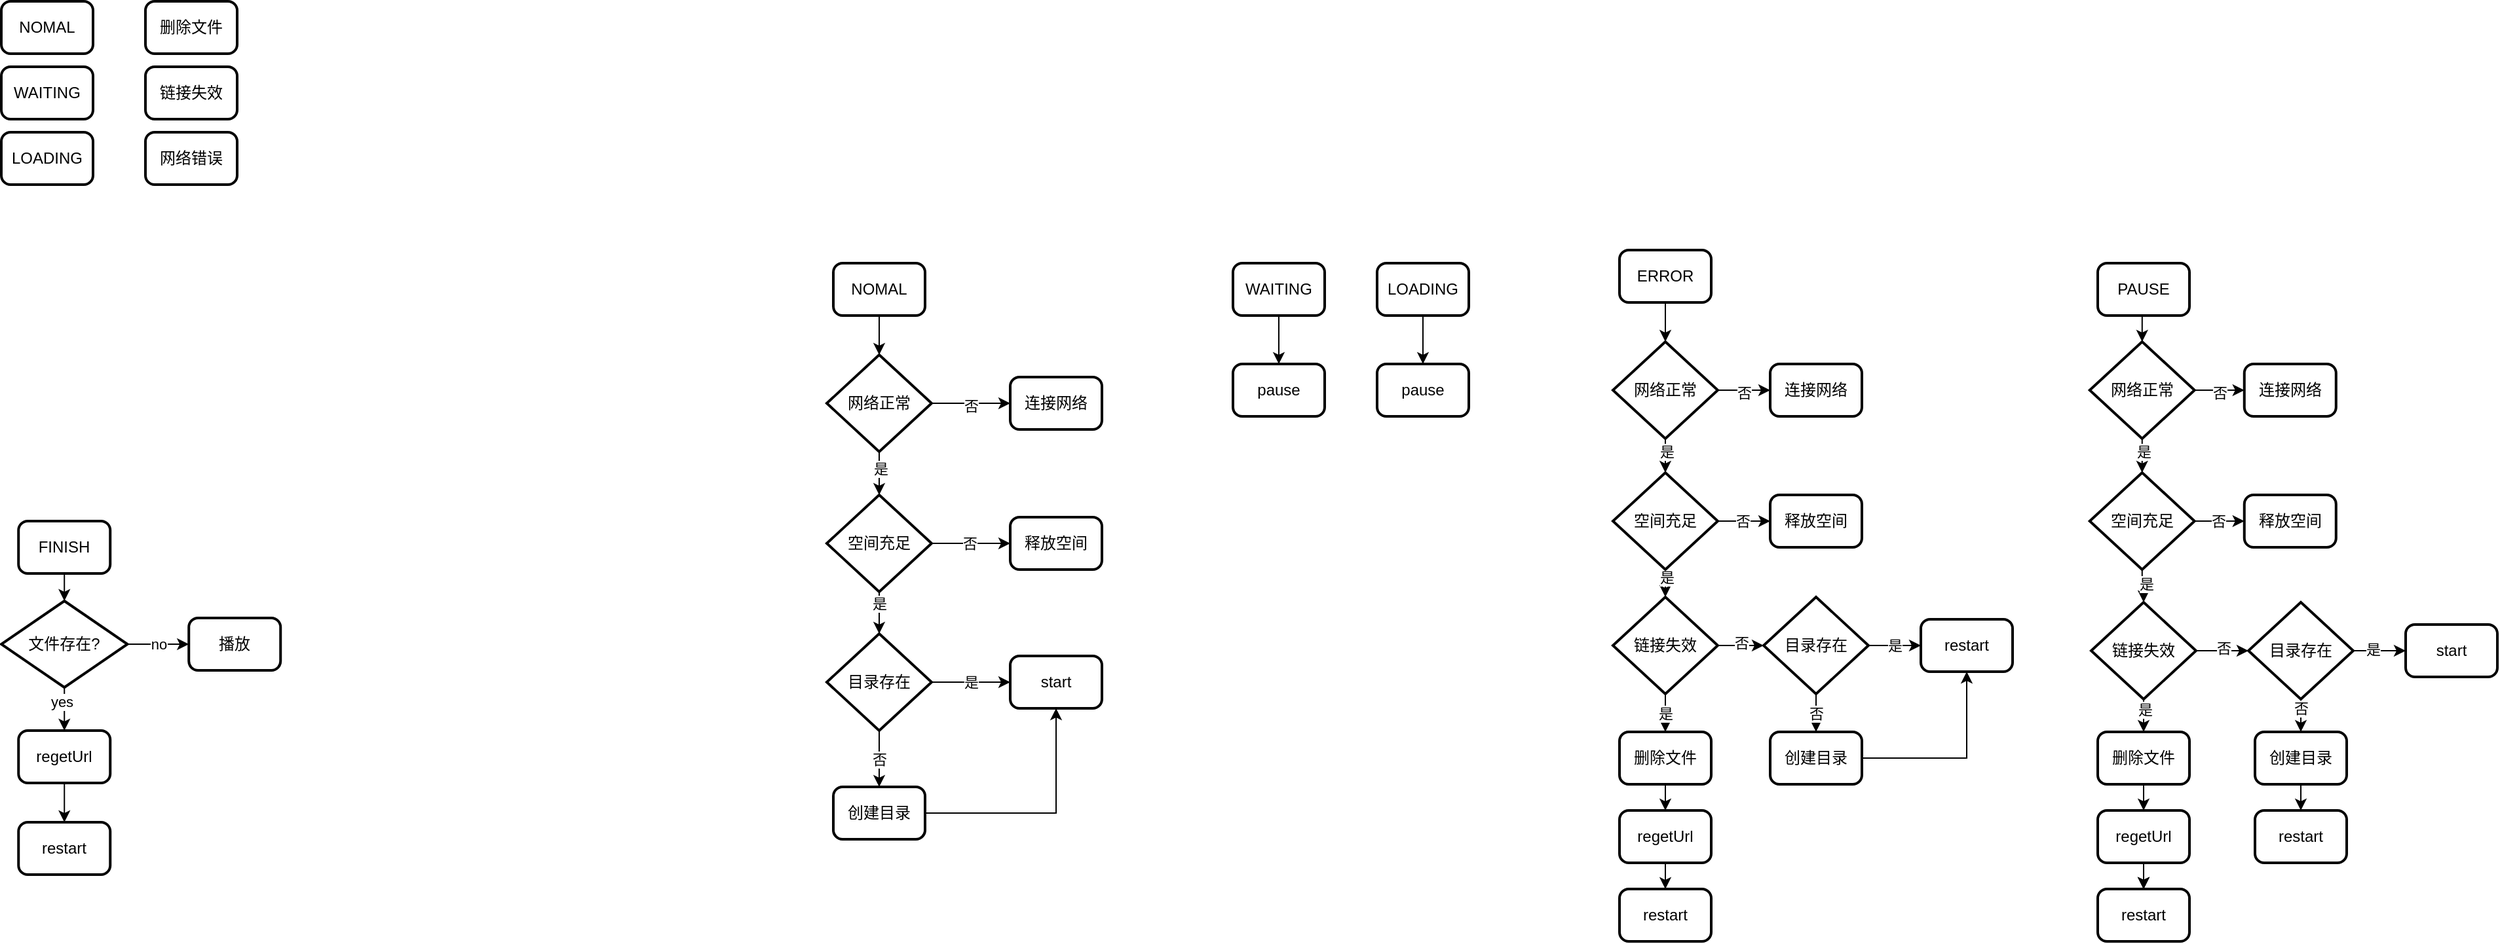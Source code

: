 <mxfile version="20.6.2" type="github">
  <diagram id="6a731a19-8d31-9384-78a2-239565b7b9f0" name="Page-1">
    <mxGraphModel dx="1426" dy="794" grid="1" gridSize="10" guides="1" tooltips="1" connect="1" arrows="1" fold="1" page="1" pageScale="1" pageWidth="1169" pageHeight="827" background="none" math="0" shadow="0">
      <root>
        <mxCell id="0" />
        <mxCell id="1" parent="0" />
        <mxCell id="usGLS5AZv1tKTAUmgrRM-55" value="链接失效" style="rounded=1;whiteSpace=wrap;html=1;absoluteArcSize=1;arcSize=14;strokeWidth=2;" vertex="1" parent="1">
          <mxGeometry x="220" y="160" width="70" height="40" as="geometry" />
        </mxCell>
        <mxCell id="usGLS5AZv1tKTAUmgrRM-56" value="删除文件" style="rounded=1;whiteSpace=wrap;html=1;absoluteArcSize=1;arcSize=14;strokeWidth=2;" vertex="1" parent="1">
          <mxGeometry x="220" y="110" width="70" height="40" as="geometry" />
        </mxCell>
        <mxCell id="usGLS5AZv1tKTAUmgrRM-58" value="NOMAL" style="rounded=1;whiteSpace=wrap;html=1;absoluteArcSize=1;arcSize=14;strokeWidth=2;" vertex="1" parent="1">
          <mxGeometry x="110" y="110" width="70" height="40" as="geometry" />
        </mxCell>
        <mxCell id="usGLS5AZv1tKTAUmgrRM-59" value="WAITING" style="rounded=1;whiteSpace=wrap;html=1;absoluteArcSize=1;arcSize=14;strokeWidth=2;" vertex="1" parent="1">
          <mxGeometry x="110" y="160" width="70" height="40" as="geometry" />
        </mxCell>
        <mxCell id="usGLS5AZv1tKTAUmgrRM-60" value="LOADING" style="rounded=1;whiteSpace=wrap;html=1;absoluteArcSize=1;arcSize=14;strokeWidth=2;" vertex="1" parent="1">
          <mxGeometry x="110" y="210" width="70" height="40" as="geometry" />
        </mxCell>
        <mxCell id="usGLS5AZv1tKTAUmgrRM-133" style="edgeStyle=orthogonalEdgeStyle;rounded=0;orthogonalLoop=1;jettySize=auto;html=1;exitX=0.5;exitY=1;exitDx=0;exitDy=0;entryX=0.5;entryY=0;entryDx=0;entryDy=0;entryPerimeter=0;" edge="1" parent="1" source="usGLS5AZv1tKTAUmgrRM-61" target="usGLS5AZv1tKTAUmgrRM-124">
          <mxGeometry relative="1" as="geometry" />
        </mxCell>
        <mxCell id="usGLS5AZv1tKTAUmgrRM-61" value="ERROR" style="rounded=1;whiteSpace=wrap;html=1;absoluteArcSize=1;arcSize=14;strokeWidth=2;" vertex="1" parent="1">
          <mxGeometry x="1345" y="300" width="70" height="40" as="geometry" />
        </mxCell>
        <mxCell id="usGLS5AZv1tKTAUmgrRM-67" style="edgeStyle=orthogonalEdgeStyle;rounded=0;orthogonalLoop=1;jettySize=auto;html=1;exitX=0.5;exitY=1;exitDx=0;exitDy=0;entryX=0.5;entryY=0;entryDx=0;entryDy=0;entryPerimeter=0;" edge="1" parent="1" source="usGLS5AZv1tKTAUmgrRM-62" target="usGLS5AZv1tKTAUmgrRM-66">
          <mxGeometry relative="1" as="geometry" />
        </mxCell>
        <mxCell id="usGLS5AZv1tKTAUmgrRM-62" value="FINISH" style="rounded=1;whiteSpace=wrap;html=1;absoluteArcSize=1;arcSize=14;strokeWidth=2;" vertex="1" parent="1">
          <mxGeometry x="123.12" y="507" width="70" height="40" as="geometry" />
        </mxCell>
        <mxCell id="usGLS5AZv1tKTAUmgrRM-63" value="网络错误" style="rounded=1;whiteSpace=wrap;html=1;absoluteArcSize=1;arcSize=14;strokeWidth=2;" vertex="1" parent="1">
          <mxGeometry x="220" y="210" width="70" height="40" as="geometry" />
        </mxCell>
        <mxCell id="usGLS5AZv1tKTAUmgrRM-69" style="edgeStyle=orthogonalEdgeStyle;rounded=0;orthogonalLoop=1;jettySize=auto;html=1;exitX=0.5;exitY=1;exitDx=0;exitDy=0;exitPerimeter=0;entryX=0.5;entryY=0;entryDx=0;entryDy=0;" edge="1" parent="1" source="usGLS5AZv1tKTAUmgrRM-66" target="usGLS5AZv1tKTAUmgrRM-68">
          <mxGeometry relative="1" as="geometry" />
        </mxCell>
        <mxCell id="usGLS5AZv1tKTAUmgrRM-70" value="yes" style="edgeLabel;html=1;align=center;verticalAlign=middle;resizable=0;points=[];" vertex="1" connectable="0" parent="usGLS5AZv1tKTAUmgrRM-69">
          <mxGeometry x="-0.35" y="-2" relative="1" as="geometry">
            <mxPoint as="offset" />
          </mxGeometry>
        </mxCell>
        <mxCell id="usGLS5AZv1tKTAUmgrRM-74" value="no" style="edgeStyle=orthogonalEdgeStyle;rounded=0;orthogonalLoop=1;jettySize=auto;html=1;exitX=1;exitY=0.5;exitDx=0;exitDy=0;exitPerimeter=0;entryX=0;entryY=0.5;entryDx=0;entryDy=0;" edge="1" parent="1" source="usGLS5AZv1tKTAUmgrRM-66" target="usGLS5AZv1tKTAUmgrRM-73">
          <mxGeometry relative="1" as="geometry" />
        </mxCell>
        <mxCell id="usGLS5AZv1tKTAUmgrRM-66" value="文件存在?" style="strokeWidth=2;html=1;shape=mxgraph.flowchart.decision;whiteSpace=wrap;" vertex="1" parent="1">
          <mxGeometry x="110" y="568" width="96.25" height="66" as="geometry" />
        </mxCell>
        <mxCell id="usGLS5AZv1tKTAUmgrRM-72" style="edgeStyle=orthogonalEdgeStyle;rounded=0;orthogonalLoop=1;jettySize=auto;html=1;exitX=0.5;exitY=1;exitDx=0;exitDy=0;entryX=0.5;entryY=0;entryDx=0;entryDy=0;" edge="1" parent="1" source="usGLS5AZv1tKTAUmgrRM-68" target="usGLS5AZv1tKTAUmgrRM-71">
          <mxGeometry relative="1" as="geometry" />
        </mxCell>
        <mxCell id="usGLS5AZv1tKTAUmgrRM-68" value="regetUrl" style="rounded=1;whiteSpace=wrap;html=1;absoluteArcSize=1;arcSize=14;strokeWidth=2;" vertex="1" parent="1">
          <mxGeometry x="123.13" y="667" width="70" height="40" as="geometry" />
        </mxCell>
        <mxCell id="usGLS5AZv1tKTAUmgrRM-71" value="restart" style="rounded=1;whiteSpace=wrap;html=1;absoluteArcSize=1;arcSize=14;strokeWidth=2;" vertex="1" parent="1">
          <mxGeometry x="123.13" y="737" width="70" height="40" as="geometry" />
        </mxCell>
        <mxCell id="usGLS5AZv1tKTAUmgrRM-73" value="播放" style="rounded=1;whiteSpace=wrap;html=1;absoluteArcSize=1;arcSize=14;strokeWidth=2;" vertex="1" parent="1">
          <mxGeometry x="253.12" y="581" width="70" height="40" as="geometry" />
        </mxCell>
        <mxCell id="usGLS5AZv1tKTAUmgrRM-78" value="是" style="edgeStyle=orthogonalEdgeStyle;rounded=0;orthogonalLoop=1;jettySize=auto;html=1;exitX=0.5;exitY=1;exitDx=0;exitDy=0;exitPerimeter=0;entryX=0.5;entryY=0;entryDx=0;entryDy=0;" edge="1" parent="1" source="usGLS5AZv1tKTAUmgrRM-75" target="usGLS5AZv1tKTAUmgrRM-77">
          <mxGeometry relative="1" as="geometry" />
        </mxCell>
        <mxCell id="usGLS5AZv1tKTAUmgrRM-87" style="edgeStyle=orthogonalEdgeStyle;rounded=0;orthogonalLoop=1;jettySize=auto;html=1;exitX=1;exitY=0.5;exitDx=0;exitDy=0;exitPerimeter=0;entryX=0;entryY=0.5;entryDx=0;entryDy=0;entryPerimeter=0;" edge="1" parent="1" source="usGLS5AZv1tKTAUmgrRM-75" target="usGLS5AZv1tKTAUmgrRM-86">
          <mxGeometry relative="1" as="geometry" />
        </mxCell>
        <mxCell id="usGLS5AZv1tKTAUmgrRM-88" value="否" style="edgeLabel;html=1;align=center;verticalAlign=middle;resizable=0;points=[];" vertex="1" connectable="0" parent="usGLS5AZv1tKTAUmgrRM-87">
          <mxGeometry x="0.022" y="2" relative="1" as="geometry">
            <mxPoint as="offset" />
          </mxGeometry>
        </mxCell>
        <mxCell id="usGLS5AZv1tKTAUmgrRM-75" value="链接失效" style="strokeWidth=2;html=1;shape=mxgraph.flowchart.decision;whiteSpace=wrap;" vertex="1" parent="1">
          <mxGeometry x="1340" y="565" width="80" height="74" as="geometry" />
        </mxCell>
        <mxCell id="usGLS5AZv1tKTAUmgrRM-80" style="edgeStyle=orthogonalEdgeStyle;rounded=0;orthogonalLoop=1;jettySize=auto;html=1;exitX=0.5;exitY=1;exitDx=0;exitDy=0;entryX=0.5;entryY=0;entryDx=0;entryDy=0;" edge="1" parent="1" source="usGLS5AZv1tKTAUmgrRM-77" target="usGLS5AZv1tKTAUmgrRM-79">
          <mxGeometry relative="1" as="geometry" />
        </mxCell>
        <mxCell id="usGLS5AZv1tKTAUmgrRM-77" value="删除文件" style="rounded=1;whiteSpace=wrap;html=1;absoluteArcSize=1;arcSize=14;strokeWidth=2;" vertex="1" parent="1">
          <mxGeometry x="1345" y="668" width="70" height="40" as="geometry" />
        </mxCell>
        <mxCell id="usGLS5AZv1tKTAUmgrRM-82" style="edgeStyle=orthogonalEdgeStyle;rounded=0;orthogonalLoop=1;jettySize=auto;html=1;exitX=0.5;exitY=1;exitDx=0;exitDy=0;entryX=0.5;entryY=0;entryDx=0;entryDy=0;" edge="1" parent="1" source="usGLS5AZv1tKTAUmgrRM-79" target="usGLS5AZv1tKTAUmgrRM-81">
          <mxGeometry relative="1" as="geometry" />
        </mxCell>
        <mxCell id="usGLS5AZv1tKTAUmgrRM-79" value="regetUrl" style="rounded=1;whiteSpace=wrap;html=1;absoluteArcSize=1;arcSize=14;strokeWidth=2;" vertex="1" parent="1">
          <mxGeometry x="1345" y="728" width="70" height="40" as="geometry" />
        </mxCell>
        <mxCell id="usGLS5AZv1tKTAUmgrRM-81" value="restart" style="rounded=1;whiteSpace=wrap;html=1;absoluteArcSize=1;arcSize=14;strokeWidth=2;" vertex="1" parent="1">
          <mxGeometry x="1345" y="788" width="70" height="40" as="geometry" />
        </mxCell>
        <mxCell id="usGLS5AZv1tKTAUmgrRM-90" value="否" style="edgeStyle=orthogonalEdgeStyle;rounded=0;orthogonalLoop=1;jettySize=auto;html=1;exitX=0.5;exitY=1;exitDx=0;exitDy=0;exitPerimeter=0;" edge="1" parent="1" source="usGLS5AZv1tKTAUmgrRM-86" target="usGLS5AZv1tKTAUmgrRM-89">
          <mxGeometry relative="1" as="geometry" />
        </mxCell>
        <mxCell id="usGLS5AZv1tKTAUmgrRM-93" value="是" style="edgeStyle=orthogonalEdgeStyle;rounded=0;orthogonalLoop=1;jettySize=auto;html=1;exitX=1;exitY=0.5;exitDx=0;exitDy=0;exitPerimeter=0;entryX=0;entryY=0.5;entryDx=0;entryDy=0;" edge="1" parent="1" source="usGLS5AZv1tKTAUmgrRM-86" target="usGLS5AZv1tKTAUmgrRM-92">
          <mxGeometry relative="1" as="geometry" />
        </mxCell>
        <mxCell id="usGLS5AZv1tKTAUmgrRM-86" value="目录存在" style="strokeWidth=2;html=1;shape=mxgraph.flowchart.decision;whiteSpace=wrap;" vertex="1" parent="1">
          <mxGeometry x="1455" y="565" width="80" height="74" as="geometry" />
        </mxCell>
        <mxCell id="usGLS5AZv1tKTAUmgrRM-94" style="edgeStyle=orthogonalEdgeStyle;rounded=0;orthogonalLoop=1;jettySize=auto;html=1;exitX=1;exitY=0.5;exitDx=0;exitDy=0;entryX=0.5;entryY=1;entryDx=0;entryDy=0;" edge="1" parent="1" source="usGLS5AZv1tKTAUmgrRM-89" target="usGLS5AZv1tKTAUmgrRM-92">
          <mxGeometry relative="1" as="geometry" />
        </mxCell>
        <mxCell id="usGLS5AZv1tKTAUmgrRM-89" value="创建目录" style="rounded=1;whiteSpace=wrap;html=1;absoluteArcSize=1;arcSize=14;strokeWidth=2;" vertex="1" parent="1">
          <mxGeometry x="1460" y="668" width="70" height="40" as="geometry" />
        </mxCell>
        <mxCell id="usGLS5AZv1tKTAUmgrRM-92" value="restart" style="rounded=1;whiteSpace=wrap;html=1;absoluteArcSize=1;arcSize=14;strokeWidth=2;" vertex="1" parent="1">
          <mxGeometry x="1575" y="582" width="70" height="40" as="geometry" />
        </mxCell>
        <mxCell id="usGLS5AZv1tKTAUmgrRM-150" style="edgeStyle=orthogonalEdgeStyle;rounded=0;orthogonalLoop=1;jettySize=auto;html=1;exitX=0.5;exitY=1;exitDx=0;exitDy=0;entryX=0.5;entryY=0;entryDx=0;entryDy=0;entryPerimeter=0;" edge="1" parent="1" source="usGLS5AZv1tKTAUmgrRM-99" target="usGLS5AZv1tKTAUmgrRM-144">
          <mxGeometry relative="1" as="geometry" />
        </mxCell>
        <mxCell id="usGLS5AZv1tKTAUmgrRM-99" value="PAUSE" style="rounded=1;whiteSpace=wrap;html=1;absoluteArcSize=1;arcSize=14;strokeWidth=2;" vertex="1" parent="1">
          <mxGeometry x="1710" y="310" width="70" height="40" as="geometry" />
        </mxCell>
        <mxCell id="usGLS5AZv1tKTAUmgrRM-100" style="edgeStyle=orthogonalEdgeStyle;rounded=0;orthogonalLoop=1;jettySize=auto;html=1;exitX=0.5;exitY=1;exitDx=0;exitDy=0;exitPerimeter=0;entryX=0.5;entryY=0;entryDx=0;entryDy=0;" edge="1" parent="1" source="usGLS5AZv1tKTAUmgrRM-104" target="usGLS5AZv1tKTAUmgrRM-106">
          <mxGeometry relative="1" as="geometry" />
        </mxCell>
        <mxCell id="usGLS5AZv1tKTAUmgrRM-101" value="是" style="edgeLabel;html=1;align=center;verticalAlign=middle;resizable=0;points=[];" vertex="1" connectable="0" parent="usGLS5AZv1tKTAUmgrRM-100">
          <mxGeometry x="-0.379" y="1" relative="1" as="geometry">
            <mxPoint as="offset" />
          </mxGeometry>
        </mxCell>
        <mxCell id="usGLS5AZv1tKTAUmgrRM-102" style="edgeStyle=orthogonalEdgeStyle;rounded=0;orthogonalLoop=1;jettySize=auto;html=1;exitX=1;exitY=0.5;exitDx=0;exitDy=0;exitPerimeter=0;entryX=0;entryY=0.5;entryDx=0;entryDy=0;entryPerimeter=0;" edge="1" parent="1" source="usGLS5AZv1tKTAUmgrRM-104" target="usGLS5AZv1tKTAUmgrRM-113">
          <mxGeometry relative="1" as="geometry" />
        </mxCell>
        <mxCell id="usGLS5AZv1tKTAUmgrRM-103" value="否" style="edgeLabel;html=1;align=center;verticalAlign=middle;resizable=0;points=[];" vertex="1" connectable="0" parent="usGLS5AZv1tKTAUmgrRM-102">
          <mxGeometry x="0.022" y="2" relative="1" as="geometry">
            <mxPoint as="offset" />
          </mxGeometry>
        </mxCell>
        <mxCell id="usGLS5AZv1tKTAUmgrRM-104" value="链接失效" style="strokeWidth=2;html=1;shape=mxgraph.flowchart.decision;whiteSpace=wrap;" vertex="1" parent="1">
          <mxGeometry x="1705" y="569" width="80" height="74" as="geometry" />
        </mxCell>
        <mxCell id="usGLS5AZv1tKTAUmgrRM-105" style="edgeStyle=orthogonalEdgeStyle;rounded=0;orthogonalLoop=1;jettySize=auto;html=1;exitX=0.5;exitY=1;exitDx=0;exitDy=0;entryX=0.5;entryY=0;entryDx=0;entryDy=0;" edge="1" parent="1" source="usGLS5AZv1tKTAUmgrRM-106" target="usGLS5AZv1tKTAUmgrRM-108">
          <mxGeometry relative="1" as="geometry" />
        </mxCell>
        <mxCell id="usGLS5AZv1tKTAUmgrRM-118" value="" style="edgeStyle=orthogonalEdgeStyle;rounded=0;orthogonalLoop=1;jettySize=auto;html=1;startArrow=none;" edge="1" parent="1" source="usGLS5AZv1tKTAUmgrRM-108" target="usGLS5AZv1tKTAUmgrRM-109">
          <mxGeometry relative="1" as="geometry" />
        </mxCell>
        <mxCell id="usGLS5AZv1tKTAUmgrRM-106" value="删除文件" style="rounded=1;whiteSpace=wrap;html=1;absoluteArcSize=1;arcSize=14;strokeWidth=2;" vertex="1" parent="1">
          <mxGeometry x="1710" y="668" width="70" height="40" as="geometry" />
        </mxCell>
        <mxCell id="usGLS5AZv1tKTAUmgrRM-107" style="edgeStyle=orthogonalEdgeStyle;rounded=0;orthogonalLoop=1;jettySize=auto;html=1;exitX=0.5;exitY=1;exitDx=0;exitDy=0;entryX=0.5;entryY=0;entryDx=0;entryDy=0;" edge="1" parent="1" source="usGLS5AZv1tKTAUmgrRM-108" target="usGLS5AZv1tKTAUmgrRM-109">
          <mxGeometry relative="1" as="geometry" />
        </mxCell>
        <mxCell id="usGLS5AZv1tKTAUmgrRM-109" value="restart" style="rounded=1;whiteSpace=wrap;html=1;absoluteArcSize=1;arcSize=14;strokeWidth=2;" vertex="1" parent="1">
          <mxGeometry x="1710" y="788" width="70" height="40" as="geometry" />
        </mxCell>
        <mxCell id="usGLS5AZv1tKTAUmgrRM-110" style="edgeStyle=orthogonalEdgeStyle;rounded=0;orthogonalLoop=1;jettySize=auto;html=1;exitX=0.5;exitY=1;exitDx=0;exitDy=0;exitPerimeter=0;" edge="1" parent="1" source="usGLS5AZv1tKTAUmgrRM-113" target="usGLS5AZv1tKTAUmgrRM-115">
          <mxGeometry relative="1" as="geometry" />
        </mxCell>
        <mxCell id="usGLS5AZv1tKTAUmgrRM-111" value="否" style="edgeLabel;html=1;align=center;verticalAlign=middle;resizable=0;points=[];" vertex="1" connectable="0" parent="usGLS5AZv1tKTAUmgrRM-110">
          <mxGeometry x="0.216" relative="1" as="geometry">
            <mxPoint as="offset" />
          </mxGeometry>
        </mxCell>
        <mxCell id="usGLS5AZv1tKTAUmgrRM-123" style="edgeStyle=orthogonalEdgeStyle;rounded=0;orthogonalLoop=1;jettySize=auto;html=1;exitX=1;exitY=0.5;exitDx=0;exitDy=0;exitPerimeter=0;entryX=0;entryY=0.5;entryDx=0;entryDy=0;" edge="1" parent="1" source="usGLS5AZv1tKTAUmgrRM-113" target="usGLS5AZv1tKTAUmgrRM-121">
          <mxGeometry relative="1" as="geometry" />
        </mxCell>
        <mxCell id="usGLS5AZv1tKTAUmgrRM-126" value="是" style="edgeLabel;html=1;align=center;verticalAlign=middle;resizable=0;points=[];" vertex="1" connectable="0" parent="usGLS5AZv1tKTAUmgrRM-123">
          <mxGeometry x="-0.25" y="1" relative="1" as="geometry">
            <mxPoint as="offset" />
          </mxGeometry>
        </mxCell>
        <mxCell id="usGLS5AZv1tKTAUmgrRM-113" value="目录存在" style="strokeWidth=2;html=1;shape=mxgraph.flowchart.decision;whiteSpace=wrap;" vertex="1" parent="1">
          <mxGeometry x="1825" y="569" width="80" height="74" as="geometry" />
        </mxCell>
        <mxCell id="usGLS5AZv1tKTAUmgrRM-117" style="edgeStyle=orthogonalEdgeStyle;rounded=0;orthogonalLoop=1;jettySize=auto;html=1;exitX=0.5;exitY=1;exitDx=0;exitDy=0;entryX=0.5;entryY=0;entryDx=0;entryDy=0;" edge="1" parent="1" source="usGLS5AZv1tKTAUmgrRM-115" target="usGLS5AZv1tKTAUmgrRM-116">
          <mxGeometry relative="1" as="geometry" />
        </mxCell>
        <mxCell id="usGLS5AZv1tKTAUmgrRM-115" value="创建目录" style="rounded=1;whiteSpace=wrap;html=1;absoluteArcSize=1;arcSize=14;strokeWidth=2;" vertex="1" parent="1">
          <mxGeometry x="1830" y="668" width="70" height="40" as="geometry" />
        </mxCell>
        <mxCell id="usGLS5AZv1tKTAUmgrRM-116" value="restart" style="rounded=1;whiteSpace=wrap;html=1;absoluteArcSize=1;arcSize=14;strokeWidth=2;" vertex="1" parent="1">
          <mxGeometry x="1830" y="728" width="70" height="40" as="geometry" />
        </mxCell>
        <mxCell id="usGLS5AZv1tKTAUmgrRM-120" value="" style="edgeStyle=orthogonalEdgeStyle;rounded=0;orthogonalLoop=1;jettySize=auto;html=1;" edge="1" parent="1" source="usGLS5AZv1tKTAUmgrRM-108" target="usGLS5AZv1tKTAUmgrRM-109">
          <mxGeometry relative="1" as="geometry" />
        </mxCell>
        <mxCell id="usGLS5AZv1tKTAUmgrRM-108" value="regetUrl" style="rounded=1;whiteSpace=wrap;html=1;absoluteArcSize=1;arcSize=14;strokeWidth=2;" vertex="1" parent="1">
          <mxGeometry x="1710" y="728" width="70" height="40" as="geometry" />
        </mxCell>
        <mxCell id="usGLS5AZv1tKTAUmgrRM-121" value="start" style="rounded=1;whiteSpace=wrap;html=1;absoluteArcSize=1;arcSize=14;strokeWidth=2;" vertex="1" parent="1">
          <mxGeometry x="1945" y="586" width="70" height="40" as="geometry" />
        </mxCell>
        <mxCell id="usGLS5AZv1tKTAUmgrRM-131" style="edgeStyle=orthogonalEdgeStyle;rounded=0;orthogonalLoop=1;jettySize=auto;html=1;exitX=1;exitY=0.5;exitDx=0;exitDy=0;exitPerimeter=0;entryX=0;entryY=0.5;entryDx=0;entryDy=0;" edge="1" parent="1" source="usGLS5AZv1tKTAUmgrRM-124" target="usGLS5AZv1tKTAUmgrRM-129">
          <mxGeometry relative="1" as="geometry" />
        </mxCell>
        <mxCell id="usGLS5AZv1tKTAUmgrRM-136" value="否" style="edgeLabel;html=1;align=center;verticalAlign=middle;resizable=0;points=[];" vertex="1" connectable="0" parent="usGLS5AZv1tKTAUmgrRM-131">
          <mxGeometry x="-0.006" y="-2" relative="1" as="geometry">
            <mxPoint as="offset" />
          </mxGeometry>
        </mxCell>
        <mxCell id="usGLS5AZv1tKTAUmgrRM-134" style="edgeStyle=orthogonalEdgeStyle;rounded=0;orthogonalLoop=1;jettySize=auto;html=1;exitX=0.5;exitY=1;exitDx=0;exitDy=0;exitPerimeter=0;entryX=0.5;entryY=0;entryDx=0;entryDy=0;entryPerimeter=0;" edge="1" parent="1" source="usGLS5AZv1tKTAUmgrRM-124" target="usGLS5AZv1tKTAUmgrRM-125">
          <mxGeometry relative="1" as="geometry" />
        </mxCell>
        <mxCell id="usGLS5AZv1tKTAUmgrRM-138" value="是" style="edgeLabel;html=1;align=center;verticalAlign=middle;resizable=0;points=[];" vertex="1" connectable="0" parent="usGLS5AZv1tKTAUmgrRM-134">
          <mxGeometry x="-0.231" y="1" relative="1" as="geometry">
            <mxPoint as="offset" />
          </mxGeometry>
        </mxCell>
        <mxCell id="usGLS5AZv1tKTAUmgrRM-124" value="网络正常" style="strokeWidth=2;html=1;shape=mxgraph.flowchart.decision;whiteSpace=wrap;" vertex="1" parent="1">
          <mxGeometry x="1340" y="370" width="80" height="74" as="geometry" />
        </mxCell>
        <mxCell id="usGLS5AZv1tKTAUmgrRM-132" style="edgeStyle=orthogonalEdgeStyle;rounded=0;orthogonalLoop=1;jettySize=auto;html=1;exitX=1;exitY=0.5;exitDx=0;exitDy=0;exitPerimeter=0;entryX=0;entryY=0.5;entryDx=0;entryDy=0;" edge="1" parent="1" source="usGLS5AZv1tKTAUmgrRM-125" target="usGLS5AZv1tKTAUmgrRM-130">
          <mxGeometry relative="1" as="geometry" />
        </mxCell>
        <mxCell id="usGLS5AZv1tKTAUmgrRM-137" value="否" style="edgeLabel;html=1;align=center;verticalAlign=middle;resizable=0;points=[];" vertex="1" connectable="0" parent="usGLS5AZv1tKTAUmgrRM-132">
          <mxGeometry x="-0.056" relative="1" as="geometry">
            <mxPoint as="offset" />
          </mxGeometry>
        </mxCell>
        <mxCell id="usGLS5AZv1tKTAUmgrRM-135" style="edgeStyle=orthogonalEdgeStyle;rounded=0;orthogonalLoop=1;jettySize=auto;html=1;exitX=0.5;exitY=1;exitDx=0;exitDy=0;exitPerimeter=0;entryX=0.5;entryY=0;entryDx=0;entryDy=0;entryPerimeter=0;" edge="1" parent="1" source="usGLS5AZv1tKTAUmgrRM-125" target="usGLS5AZv1tKTAUmgrRM-75">
          <mxGeometry relative="1" as="geometry" />
        </mxCell>
        <mxCell id="usGLS5AZv1tKTAUmgrRM-139" value="是" style="edgeLabel;html=1;align=center;verticalAlign=middle;resizable=0;points=[];" vertex="1" connectable="0" parent="usGLS5AZv1tKTAUmgrRM-135">
          <mxGeometry x="-0.5" y="1" relative="1" as="geometry">
            <mxPoint as="offset" />
          </mxGeometry>
        </mxCell>
        <mxCell id="usGLS5AZv1tKTAUmgrRM-125" value="空间充足" style="strokeWidth=2;html=1;shape=mxgraph.flowchart.decision;whiteSpace=wrap;" vertex="1" parent="1">
          <mxGeometry x="1340" y="470" width="80" height="74" as="geometry" />
        </mxCell>
        <mxCell id="usGLS5AZv1tKTAUmgrRM-129" value="连接网络" style="rounded=1;whiteSpace=wrap;html=1;absoluteArcSize=1;arcSize=14;strokeWidth=2;" vertex="1" parent="1">
          <mxGeometry x="1460" y="387" width="70" height="40" as="geometry" />
        </mxCell>
        <mxCell id="usGLS5AZv1tKTAUmgrRM-130" value="释放空间" style="rounded=1;whiteSpace=wrap;html=1;absoluteArcSize=1;arcSize=14;strokeWidth=2;" vertex="1" parent="1">
          <mxGeometry x="1460" y="487" width="70" height="40" as="geometry" />
        </mxCell>
        <mxCell id="usGLS5AZv1tKTAUmgrRM-140" style="edgeStyle=orthogonalEdgeStyle;rounded=0;orthogonalLoop=1;jettySize=auto;html=1;exitX=1;exitY=0.5;exitDx=0;exitDy=0;exitPerimeter=0;entryX=0;entryY=0.5;entryDx=0;entryDy=0;" edge="1" parent="1" source="usGLS5AZv1tKTAUmgrRM-144" target="usGLS5AZv1tKTAUmgrRM-148">
          <mxGeometry relative="1" as="geometry" />
        </mxCell>
        <mxCell id="usGLS5AZv1tKTAUmgrRM-141" value="否" style="edgeLabel;html=1;align=center;verticalAlign=middle;resizable=0;points=[];" vertex="1" connectable="0" parent="usGLS5AZv1tKTAUmgrRM-140">
          <mxGeometry x="-0.006" y="-2" relative="1" as="geometry">
            <mxPoint as="offset" />
          </mxGeometry>
        </mxCell>
        <mxCell id="usGLS5AZv1tKTAUmgrRM-142" style="edgeStyle=orthogonalEdgeStyle;rounded=0;orthogonalLoop=1;jettySize=auto;html=1;exitX=0.5;exitY=1;exitDx=0;exitDy=0;exitPerimeter=0;entryX=0.5;entryY=0;entryDx=0;entryDy=0;entryPerimeter=0;" edge="1" parent="1" source="usGLS5AZv1tKTAUmgrRM-144" target="usGLS5AZv1tKTAUmgrRM-147">
          <mxGeometry relative="1" as="geometry" />
        </mxCell>
        <mxCell id="usGLS5AZv1tKTAUmgrRM-143" value="是" style="edgeLabel;html=1;align=center;verticalAlign=middle;resizable=0;points=[];" vertex="1" connectable="0" parent="usGLS5AZv1tKTAUmgrRM-142">
          <mxGeometry x="-0.231" y="1" relative="1" as="geometry">
            <mxPoint as="offset" />
          </mxGeometry>
        </mxCell>
        <mxCell id="usGLS5AZv1tKTAUmgrRM-144" value="网络正常" style="strokeWidth=2;html=1;shape=mxgraph.flowchart.decision;whiteSpace=wrap;" vertex="1" parent="1">
          <mxGeometry x="1703.88" y="370" width="80" height="74" as="geometry" />
        </mxCell>
        <mxCell id="usGLS5AZv1tKTAUmgrRM-145" style="edgeStyle=orthogonalEdgeStyle;rounded=0;orthogonalLoop=1;jettySize=auto;html=1;exitX=1;exitY=0.5;exitDx=0;exitDy=0;exitPerimeter=0;entryX=0;entryY=0.5;entryDx=0;entryDy=0;" edge="1" parent="1" source="usGLS5AZv1tKTAUmgrRM-147" target="usGLS5AZv1tKTAUmgrRM-149">
          <mxGeometry relative="1" as="geometry" />
        </mxCell>
        <mxCell id="usGLS5AZv1tKTAUmgrRM-146" value="否" style="edgeLabel;html=1;align=center;verticalAlign=middle;resizable=0;points=[];" vertex="1" connectable="0" parent="usGLS5AZv1tKTAUmgrRM-145">
          <mxGeometry x="-0.056" relative="1" as="geometry">
            <mxPoint as="offset" />
          </mxGeometry>
        </mxCell>
        <mxCell id="usGLS5AZv1tKTAUmgrRM-151" style="edgeStyle=orthogonalEdgeStyle;rounded=0;orthogonalLoop=1;jettySize=auto;html=1;exitX=0.5;exitY=1;exitDx=0;exitDy=0;exitPerimeter=0;" edge="1" parent="1" source="usGLS5AZv1tKTAUmgrRM-147" target="usGLS5AZv1tKTAUmgrRM-104">
          <mxGeometry relative="1" as="geometry" />
        </mxCell>
        <mxCell id="usGLS5AZv1tKTAUmgrRM-152" value="是" style="edgeLabel;html=1;align=center;verticalAlign=middle;resizable=0;points=[];" vertex="1" connectable="0" parent="usGLS5AZv1tKTAUmgrRM-151">
          <mxGeometry x="-0.203" y="3" relative="1" as="geometry">
            <mxPoint as="offset" />
          </mxGeometry>
        </mxCell>
        <mxCell id="usGLS5AZv1tKTAUmgrRM-147" value="空间充足" style="strokeWidth=2;html=1;shape=mxgraph.flowchart.decision;whiteSpace=wrap;" vertex="1" parent="1">
          <mxGeometry x="1703.88" y="470" width="80" height="74" as="geometry" />
        </mxCell>
        <mxCell id="usGLS5AZv1tKTAUmgrRM-148" value="连接网络" style="rounded=1;whiteSpace=wrap;html=1;absoluteArcSize=1;arcSize=14;strokeWidth=2;" vertex="1" parent="1">
          <mxGeometry x="1821.88" y="387" width="70" height="40" as="geometry" />
        </mxCell>
        <mxCell id="usGLS5AZv1tKTAUmgrRM-149" value="释放空间" style="rounded=1;whiteSpace=wrap;html=1;absoluteArcSize=1;arcSize=14;strokeWidth=2;" vertex="1" parent="1">
          <mxGeometry x="1821.88" y="487" width="70" height="40" as="geometry" />
        </mxCell>
        <mxCell id="usGLS5AZv1tKTAUmgrRM-156" style="edgeStyle=orthogonalEdgeStyle;rounded=0;orthogonalLoop=1;jettySize=auto;html=1;exitX=0.5;exitY=1;exitDx=0;exitDy=0;entryX=0.5;entryY=0;entryDx=0;entryDy=0;" edge="1" parent="1" source="usGLS5AZv1tKTAUmgrRM-154" target="usGLS5AZv1tKTAUmgrRM-155">
          <mxGeometry relative="1" as="geometry" />
        </mxCell>
        <mxCell id="usGLS5AZv1tKTAUmgrRM-154" value="WAITING" style="rounded=1;whiteSpace=wrap;html=1;absoluteArcSize=1;arcSize=14;strokeWidth=2;" vertex="1" parent="1">
          <mxGeometry x="1050" y="310" width="70" height="40" as="geometry" />
        </mxCell>
        <mxCell id="usGLS5AZv1tKTAUmgrRM-155" value="pause" style="rounded=1;whiteSpace=wrap;html=1;absoluteArcSize=1;arcSize=14;strokeWidth=2;" vertex="1" parent="1">
          <mxGeometry x="1050" y="387" width="70" height="40" as="geometry" />
        </mxCell>
        <mxCell id="usGLS5AZv1tKTAUmgrRM-159" style="edgeStyle=orthogonalEdgeStyle;rounded=0;orthogonalLoop=1;jettySize=auto;html=1;exitX=0.5;exitY=1;exitDx=0;exitDy=0;entryX=0.5;entryY=0;entryDx=0;entryDy=0;" edge="1" parent="1" source="usGLS5AZv1tKTAUmgrRM-157" target="usGLS5AZv1tKTAUmgrRM-158">
          <mxGeometry relative="1" as="geometry" />
        </mxCell>
        <mxCell id="usGLS5AZv1tKTAUmgrRM-157" value="LOADING" style="rounded=1;whiteSpace=wrap;html=1;absoluteArcSize=1;arcSize=14;strokeWidth=2;" vertex="1" parent="1">
          <mxGeometry x="1160" y="310" width="70" height="40" as="geometry" />
        </mxCell>
        <mxCell id="usGLS5AZv1tKTAUmgrRM-158" value="pause" style="rounded=1;whiteSpace=wrap;html=1;absoluteArcSize=1;arcSize=14;strokeWidth=2;" vertex="1" parent="1">
          <mxGeometry x="1160" y="387" width="70" height="40" as="geometry" />
        </mxCell>
        <mxCell id="usGLS5AZv1tKTAUmgrRM-215" style="edgeStyle=orthogonalEdgeStyle;rounded=0;orthogonalLoop=1;jettySize=auto;html=1;exitX=0.5;exitY=1;exitDx=0;exitDy=0;entryX=0.5;entryY=0;entryDx=0;entryDy=0;entryPerimeter=0;" edge="1" parent="1" source="usGLS5AZv1tKTAUmgrRM-160" target="usGLS5AZv1tKTAUmgrRM-207">
          <mxGeometry relative="1" as="geometry" />
        </mxCell>
        <mxCell id="usGLS5AZv1tKTAUmgrRM-160" value="NOMAL" style="rounded=1;whiteSpace=wrap;html=1;absoluteArcSize=1;arcSize=14;strokeWidth=2;" vertex="1" parent="1">
          <mxGeometry x="745" y="310" width="70" height="40" as="geometry" />
        </mxCell>
        <mxCell id="usGLS5AZv1tKTAUmgrRM-197" value="否" style="edgeStyle=orthogonalEdgeStyle;rounded=0;orthogonalLoop=1;jettySize=auto;html=1;exitX=0.5;exitY=1;exitDx=0;exitDy=0;exitPerimeter=0;" edge="1" parent="1" source="usGLS5AZv1tKTAUmgrRM-199" target="usGLS5AZv1tKTAUmgrRM-201">
          <mxGeometry relative="1" as="geometry" />
        </mxCell>
        <mxCell id="usGLS5AZv1tKTAUmgrRM-198" value="是" style="edgeStyle=orthogonalEdgeStyle;rounded=0;orthogonalLoop=1;jettySize=auto;html=1;exitX=1;exitY=0.5;exitDx=0;exitDy=0;exitPerimeter=0;entryX=0;entryY=0.5;entryDx=0;entryDy=0;" edge="1" parent="1" source="usGLS5AZv1tKTAUmgrRM-199" target="usGLS5AZv1tKTAUmgrRM-202">
          <mxGeometry relative="1" as="geometry" />
        </mxCell>
        <mxCell id="usGLS5AZv1tKTAUmgrRM-199" value="目录存在" style="strokeWidth=2;html=1;shape=mxgraph.flowchart.decision;whiteSpace=wrap;" vertex="1" parent="1">
          <mxGeometry x="740" y="593" width="80" height="74" as="geometry" />
        </mxCell>
        <mxCell id="usGLS5AZv1tKTAUmgrRM-200" style="edgeStyle=orthogonalEdgeStyle;rounded=0;orthogonalLoop=1;jettySize=auto;html=1;exitX=1;exitY=0.5;exitDx=0;exitDy=0;entryX=0.5;entryY=1;entryDx=0;entryDy=0;" edge="1" parent="1" source="usGLS5AZv1tKTAUmgrRM-201" target="usGLS5AZv1tKTAUmgrRM-202">
          <mxGeometry relative="1" as="geometry" />
        </mxCell>
        <mxCell id="usGLS5AZv1tKTAUmgrRM-201" value="创建目录" style="rounded=1;whiteSpace=wrap;html=1;absoluteArcSize=1;arcSize=14;strokeWidth=2;" vertex="1" parent="1">
          <mxGeometry x="745" y="710" width="70" height="40" as="geometry" />
        </mxCell>
        <mxCell id="usGLS5AZv1tKTAUmgrRM-202" value="start" style="rounded=1;whiteSpace=wrap;html=1;absoluteArcSize=1;arcSize=14;strokeWidth=2;" vertex="1" parent="1">
          <mxGeometry x="880" y="610" width="70" height="40" as="geometry" />
        </mxCell>
        <mxCell id="usGLS5AZv1tKTAUmgrRM-203" style="edgeStyle=orthogonalEdgeStyle;rounded=0;orthogonalLoop=1;jettySize=auto;html=1;exitX=1;exitY=0.5;exitDx=0;exitDy=0;exitPerimeter=0;entryX=0;entryY=0.5;entryDx=0;entryDy=0;" edge="1" parent="1" source="usGLS5AZv1tKTAUmgrRM-207" target="usGLS5AZv1tKTAUmgrRM-213">
          <mxGeometry relative="1" as="geometry" />
        </mxCell>
        <mxCell id="usGLS5AZv1tKTAUmgrRM-204" value="否" style="edgeLabel;html=1;align=center;verticalAlign=middle;resizable=0;points=[];" vertex="1" connectable="0" parent="usGLS5AZv1tKTAUmgrRM-203">
          <mxGeometry x="-0.006" y="-2" relative="1" as="geometry">
            <mxPoint as="offset" />
          </mxGeometry>
        </mxCell>
        <mxCell id="usGLS5AZv1tKTAUmgrRM-205" style="edgeStyle=orthogonalEdgeStyle;rounded=0;orthogonalLoop=1;jettySize=auto;html=1;exitX=0.5;exitY=1;exitDx=0;exitDy=0;exitPerimeter=0;entryX=0.5;entryY=0;entryDx=0;entryDy=0;entryPerimeter=0;" edge="1" parent="1" source="usGLS5AZv1tKTAUmgrRM-207" target="usGLS5AZv1tKTAUmgrRM-212">
          <mxGeometry relative="1" as="geometry" />
        </mxCell>
        <mxCell id="usGLS5AZv1tKTAUmgrRM-206" value="是" style="edgeLabel;html=1;align=center;verticalAlign=middle;resizable=0;points=[];" vertex="1" connectable="0" parent="usGLS5AZv1tKTAUmgrRM-205">
          <mxGeometry x="-0.231" y="1" relative="1" as="geometry">
            <mxPoint as="offset" />
          </mxGeometry>
        </mxCell>
        <mxCell id="usGLS5AZv1tKTAUmgrRM-207" value="网络正常" style="strokeWidth=2;html=1;shape=mxgraph.flowchart.decision;whiteSpace=wrap;" vertex="1" parent="1">
          <mxGeometry x="740" y="380" width="80" height="74" as="geometry" />
        </mxCell>
        <mxCell id="usGLS5AZv1tKTAUmgrRM-208" style="edgeStyle=orthogonalEdgeStyle;rounded=0;orthogonalLoop=1;jettySize=auto;html=1;exitX=1;exitY=0.5;exitDx=0;exitDy=0;exitPerimeter=0;entryX=0;entryY=0.5;entryDx=0;entryDy=0;" edge="1" parent="1" source="usGLS5AZv1tKTAUmgrRM-212" target="usGLS5AZv1tKTAUmgrRM-214">
          <mxGeometry relative="1" as="geometry" />
        </mxCell>
        <mxCell id="usGLS5AZv1tKTAUmgrRM-209" value="否" style="edgeLabel;html=1;align=center;verticalAlign=middle;resizable=0;points=[];" vertex="1" connectable="0" parent="usGLS5AZv1tKTAUmgrRM-208">
          <mxGeometry x="-0.056" relative="1" as="geometry">
            <mxPoint as="offset" />
          </mxGeometry>
        </mxCell>
        <mxCell id="usGLS5AZv1tKTAUmgrRM-216" style="edgeStyle=orthogonalEdgeStyle;rounded=0;orthogonalLoop=1;jettySize=auto;html=1;exitX=0.5;exitY=1;exitDx=0;exitDy=0;exitPerimeter=0;entryX=0.5;entryY=0;entryDx=0;entryDy=0;entryPerimeter=0;" edge="1" parent="1" source="usGLS5AZv1tKTAUmgrRM-212" target="usGLS5AZv1tKTAUmgrRM-199">
          <mxGeometry relative="1" as="geometry" />
        </mxCell>
        <mxCell id="usGLS5AZv1tKTAUmgrRM-217" value="是" style="edgeLabel;html=1;align=center;verticalAlign=middle;resizable=0;points=[];" vertex="1" connectable="0" parent="usGLS5AZv1tKTAUmgrRM-216">
          <mxGeometry x="-0.474" relative="1" as="geometry">
            <mxPoint as="offset" />
          </mxGeometry>
        </mxCell>
        <mxCell id="usGLS5AZv1tKTAUmgrRM-212" value="空间充足" style="strokeWidth=2;html=1;shape=mxgraph.flowchart.decision;whiteSpace=wrap;" vertex="1" parent="1">
          <mxGeometry x="740" y="487" width="80" height="74" as="geometry" />
        </mxCell>
        <mxCell id="usGLS5AZv1tKTAUmgrRM-213" value="连接网络" style="rounded=1;whiteSpace=wrap;html=1;absoluteArcSize=1;arcSize=14;strokeWidth=2;" vertex="1" parent="1">
          <mxGeometry x="880" y="397" width="70" height="40" as="geometry" />
        </mxCell>
        <mxCell id="usGLS5AZv1tKTAUmgrRM-214" value="释放空间" style="rounded=1;whiteSpace=wrap;html=1;absoluteArcSize=1;arcSize=14;strokeWidth=2;" vertex="1" parent="1">
          <mxGeometry x="880" y="504" width="70" height="40" as="geometry" />
        </mxCell>
      </root>
    </mxGraphModel>
  </diagram>
</mxfile>
